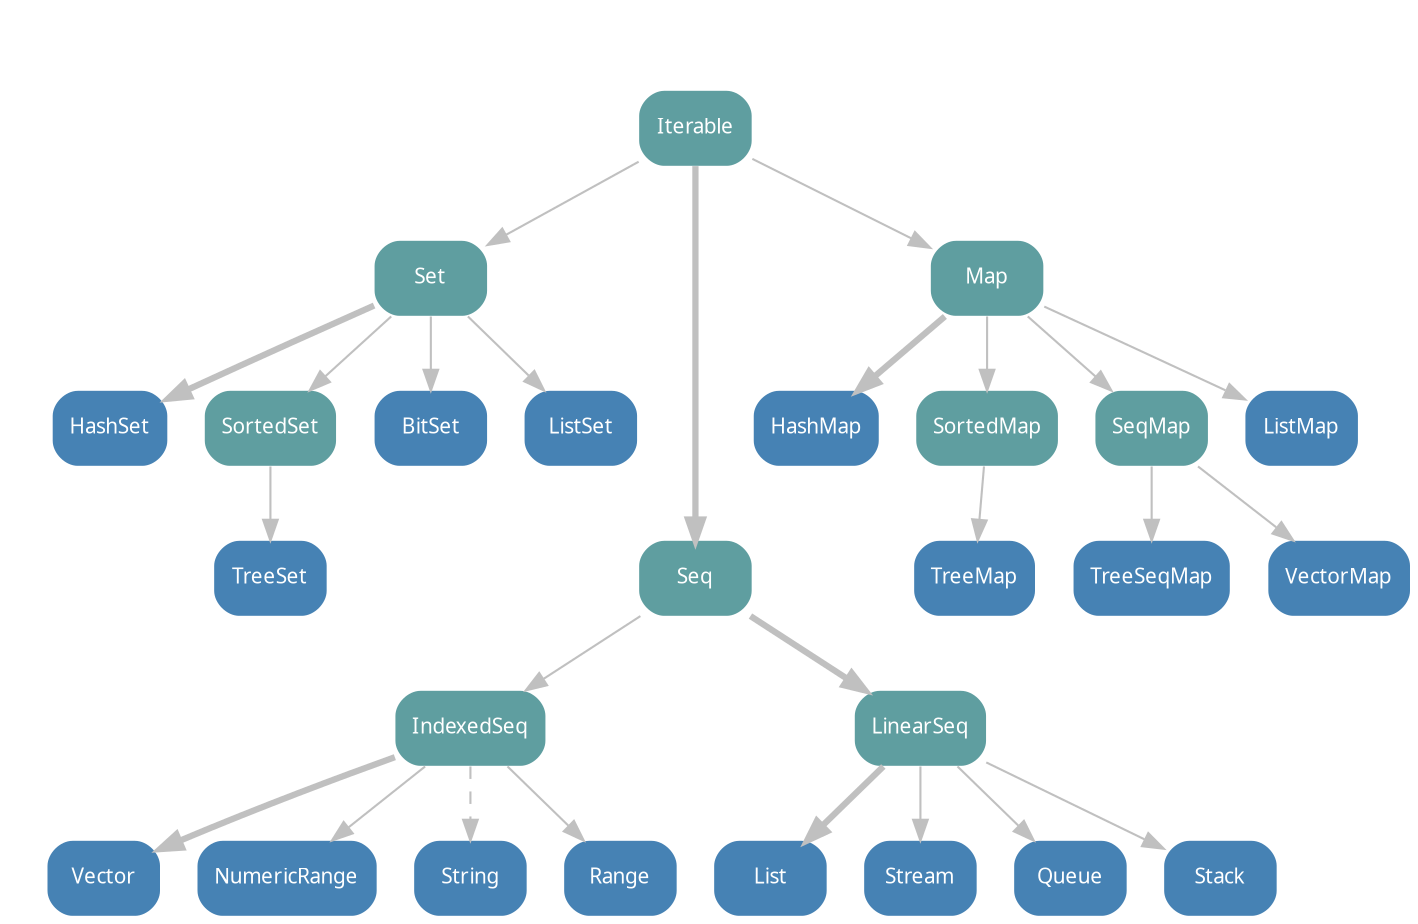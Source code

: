// dot graphs for the Scala 2.13 Collections API
// package scala.collection.immutable
// (C) 2010 by Mathias
// (C) 2015 and 2019 by Mike Slinn

digraph "scala.collection.immutable" {
  bgcolor=transparent
  dpi=68

  // layout help
  node [shape=point, style=invis]
  edge [style=invis]
  Level0 -> Level1 -> Level2 -> Level3 -> Level4 -> Level5

  // node definitions
  node [shape=box, style="rounded, filled", fontname=tahoma, fontsize=10, fontcolor=white, color=none, fillcolor=cadetblue]
    iIterable [label="Iterable", URL="http://www.scala-lang.org/api/current/scala/collection/immutable/Iterable.html"]
      iSet [label="Set", URL="http://www.scala-lang.org/api/current/scala/collection/immutable/Set.html"]
        iHashSet [fillcolor="steelblue", label="HashSet", URL="http://www.scala-lang.org/api/current/scala/collection/immutable/HashSet.html"]
        iSortedSet [label="SortedSet", URL="http://www.scala-lang.org/api/current/scala/collection/immutable/SortedSet.html"]
          TreeSet [fillcolor="steelblue", URL="http://www.scala-lang.org/api/current/scala/collection/immutable/TreeSet.html"]
        iBitSet [fillcolor="steelblue", label="BitSet", URL="http://www.scala-lang.org/api/current/scala/collection/immutable/BitSet.html"]
        ListSet [fillcolor="steelblue", URL="http://www.scala-lang.org/api/current/scala/collection/immutable/ListSet.html"]
      iSeq [label="Seq", URL="http://www.scala-lang.org/api/current/scala/collection/immutable/Seq.html"]
        iIndexedSeq [label="IndexedSeq", URL="http://www.scala-lang.org/api/current/scala/collection/immutable/IndexedSeq.html"]
          Vector [fillcolor="steelblue", URL="http://www.scala-lang.org/api/current/scala/collection/immutable/Vector.html"]
          NumericRange [fillcolor="steelblue", URL="http://www.scala-lang.org/api/current/scala/collection/immutable/NumericRange.html"]
          String [fillcolor="steelblue", URL="http://download.oracle.com/javase/6/docs/api/java/lang/String.html"]
          Range [fillcolor="steelblue", URL="http://www.scala-lang.org/api/current/scala/collection/immutable/Range.html"]
        iLinearSeq [label="LinearSeq", URL="http://www.scala-lang.org/api/current/scala/collection/immutable/LinearSeq.html"]
          List [fillcolor="steelblue", URL="http://www.scala-lang.org/api/current/scala/collection/immutable/List.html"]
          Stream [fillcolor="steelblue", URL="http://www.scala-lang.org/api/current/scala/collection/immutable/Stream.html"]
          iQueue [fillcolor="steelblue", label="Queue", URL="http://www.scala-lang.org/api/current/scala/collection/immutable/Queue.html"]
          iStack [fillcolor="steelblue", label="Stack", URL="http://www.scala-lang.org/api/current/scala/collection/immutable/Stack.html"]
      iMap [label="Map", URL="http://www.scala-lang.org/api/current/scala/collection/immutable/Map.html"]
        iHashMap [fillcolor="steelblue", label="HashMap", URL="http://www.scala-lang.org/api/current/scala/collection/immutable/HashMap.html"]
        iSortedMap [label="SortedMap", URL="http://www.scala-lang.org/api/current/scala/collection/immutable/SortedMap.html"]
          TreeMap [fillcolor="steelblue", URL="http://www.scala-lang.org/api/current/scala/collection/immutable/TreeMap.html"]
      iSeqMap [label="SeqMap", URL="http://www.scala-lang.org/api/current/scala/collection/immutable/SeqMap.html"]
        iListMap [fillcolor="steelblue", label="ListMap", URL="http://www.scala-lang.org/api/current/scala/collection/immutable/ListMap.html"]
        iTreeSeqMap [fillcolor="steelblue", label="TreeSeqMap", URL="http://www.scala-lang.org/api/current/scala/collection/immutable/TreeSeqMap.html"]
        iVectorMap [fillcolor="steelblue", label="VectorMap", URL="http://www.scala-lang.org/api/current/scala/collection/immutable/VectorMap.html"]

  // layout help
  { rank=same; Level1; iIterable }
  { rank=same; Level2; iSet; iMap }
  { rank=same; Level3; iSeqMap }
  { rank=same; Level4; iSeq; iTreeSeqMap; iVectorMap }
  { rank=same; Level5; iIndexedSeq; iLinearSeq }

  // edge definitions
  edge [style=solid, color=gray]
  iIterable -> iSeq [penwidth=3]
  iSeq -> iIndexedSeq
  iIndexedSeq -> Vector [penwidth=3]
  iIndexedSeq -> NumericRange
  iIndexedSeq -> Range
  iIndexedSeq -> String [style=dashed, URL="http://www.scala-lang.org/api/current/scala/collection/immutable/StringOps.html"]
  iSeq -> iLinearSeq -> List [penwidth=3]
  iLinearSeq -> Stream
  iLinearSeq -> iQueue
  iLinearSeq -> iStack
  iIterable -> iSet
  iSet -> iHashSet [penwidth=3]
  iSet -> iSortedSet -> TreeSet
  iSet -> iBitSet
  iSet -> ListSet
  iIterable -> iMap
  iMap -> iHashMap [penwidth=3]
  iMap -> iSortedMap -> TreeMap
  iMap -> iListMap
  iMap -> iSeqMap
  iSeqMap -> iTreeSeqMap
  iSeqMap -> iVectorMap
}
